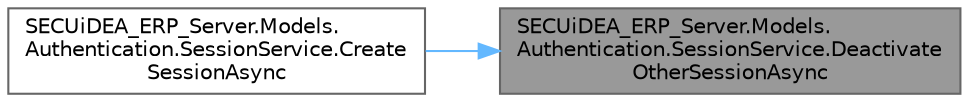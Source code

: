 digraph "SECUiDEA_ERP_Server.Models.Authentication.SessionService.DeactivateOtherSessionAsync"
{
 // LATEX_PDF_SIZE
  bgcolor="transparent";
  edge [fontname=Helvetica,fontsize=10,labelfontname=Helvetica,labelfontsize=10];
  node [fontname=Helvetica,fontsize=10,shape=box,height=0.2,width=0.4];
  rankdir="RL";
  Node1 [id="Node000001",label="SECUiDEA_ERP_Server.Models.\lAuthentication.SessionService.Deactivate\lOtherSessionAsync",height=0.2,width=0.4,color="gray40", fillcolor="grey60", style="filled", fontcolor="black",tooltip="다른 세션 비활성화 (중복 로그인 방지 등...)"];
  Node1 -> Node2 [id="edge1_Node000001_Node000002",dir="back",color="steelblue1",style="solid",tooltip=" "];
  Node2 [id="Node000002",label="SECUiDEA_ERP_Server.Models.\lAuthentication.SessionService.Create\lSessionAsync",height=0.2,width=0.4,color="grey40", fillcolor="white", style="filled",URL="$class_s_e_c_ui_d_e_a___e_r_p___server_1_1_models_1_1_authentication_1_1_session_service.html#ac2cebe54d493c477ec808cb2d4c66ec8",tooltip="세션 생성 - 로그인 성공 후 호출"];
}
